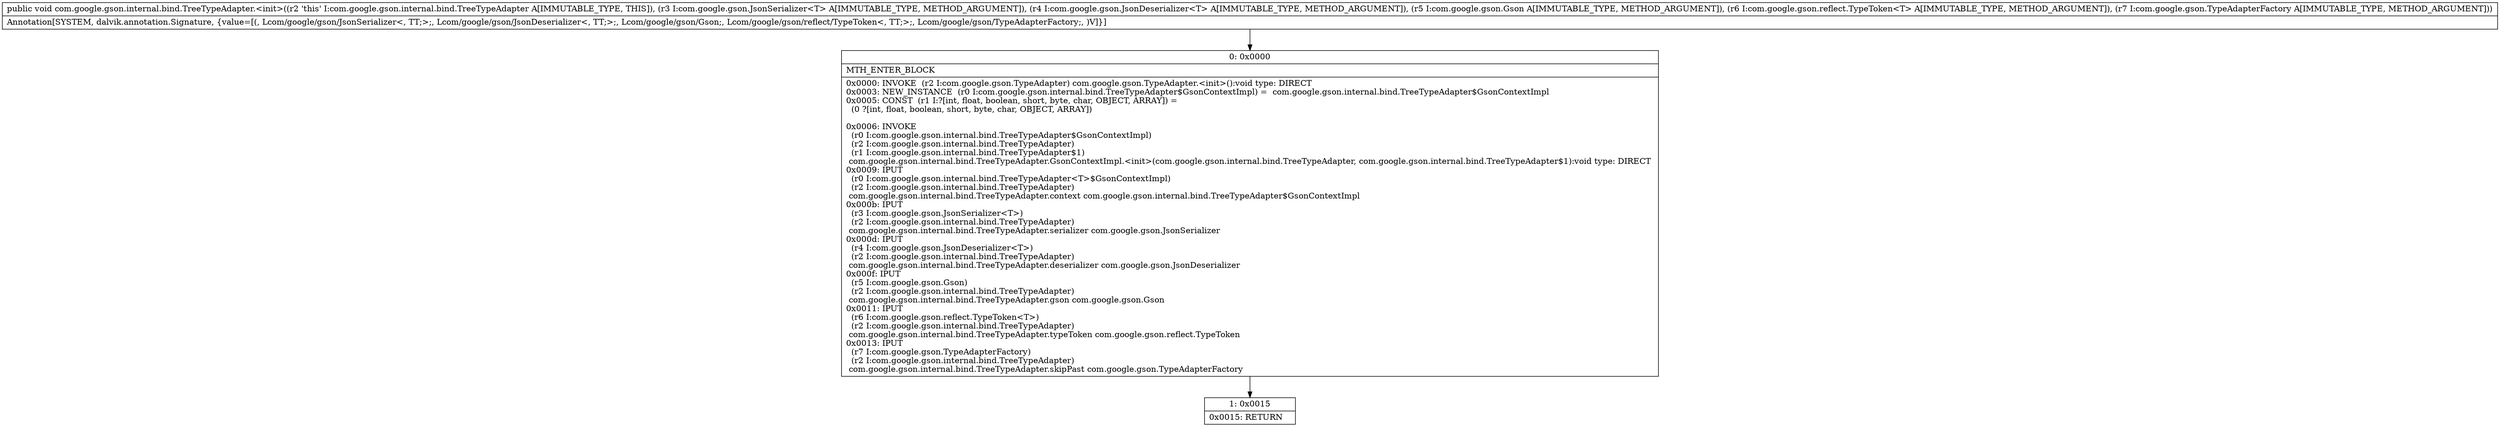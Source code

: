 digraph "CFG forcom.google.gson.internal.bind.TreeTypeAdapter.\<init\>(Lcom\/google\/gson\/JsonSerializer;Lcom\/google\/gson\/JsonDeserializer;Lcom\/google\/gson\/Gson;Lcom\/google\/gson\/reflect\/TypeToken;Lcom\/google\/gson\/TypeAdapterFactory;)V" {
Node_0 [shape=record,label="{0\:\ 0x0000|MTH_ENTER_BLOCK\l|0x0000: INVOKE  (r2 I:com.google.gson.TypeAdapter) com.google.gson.TypeAdapter.\<init\>():void type: DIRECT \l0x0003: NEW_INSTANCE  (r0 I:com.google.gson.internal.bind.TreeTypeAdapter$GsonContextImpl) =  com.google.gson.internal.bind.TreeTypeAdapter$GsonContextImpl \l0x0005: CONST  (r1 I:?[int, float, boolean, short, byte, char, OBJECT, ARRAY]) = \l  (0 ?[int, float, boolean, short, byte, char, OBJECT, ARRAY])\l \l0x0006: INVOKE  \l  (r0 I:com.google.gson.internal.bind.TreeTypeAdapter$GsonContextImpl)\l  (r2 I:com.google.gson.internal.bind.TreeTypeAdapter)\l  (r1 I:com.google.gson.internal.bind.TreeTypeAdapter$1)\l com.google.gson.internal.bind.TreeTypeAdapter.GsonContextImpl.\<init\>(com.google.gson.internal.bind.TreeTypeAdapter, com.google.gson.internal.bind.TreeTypeAdapter$1):void type: DIRECT \l0x0009: IPUT  \l  (r0 I:com.google.gson.internal.bind.TreeTypeAdapter\<T\>$GsonContextImpl)\l  (r2 I:com.google.gson.internal.bind.TreeTypeAdapter)\l com.google.gson.internal.bind.TreeTypeAdapter.context com.google.gson.internal.bind.TreeTypeAdapter$GsonContextImpl \l0x000b: IPUT  \l  (r3 I:com.google.gson.JsonSerializer\<T\>)\l  (r2 I:com.google.gson.internal.bind.TreeTypeAdapter)\l com.google.gson.internal.bind.TreeTypeAdapter.serializer com.google.gson.JsonSerializer \l0x000d: IPUT  \l  (r4 I:com.google.gson.JsonDeserializer\<T\>)\l  (r2 I:com.google.gson.internal.bind.TreeTypeAdapter)\l com.google.gson.internal.bind.TreeTypeAdapter.deserializer com.google.gson.JsonDeserializer \l0x000f: IPUT  \l  (r5 I:com.google.gson.Gson)\l  (r2 I:com.google.gson.internal.bind.TreeTypeAdapter)\l com.google.gson.internal.bind.TreeTypeAdapter.gson com.google.gson.Gson \l0x0011: IPUT  \l  (r6 I:com.google.gson.reflect.TypeToken\<T\>)\l  (r2 I:com.google.gson.internal.bind.TreeTypeAdapter)\l com.google.gson.internal.bind.TreeTypeAdapter.typeToken com.google.gson.reflect.TypeToken \l0x0013: IPUT  \l  (r7 I:com.google.gson.TypeAdapterFactory)\l  (r2 I:com.google.gson.internal.bind.TreeTypeAdapter)\l com.google.gson.internal.bind.TreeTypeAdapter.skipPast com.google.gson.TypeAdapterFactory \l}"];
Node_1 [shape=record,label="{1\:\ 0x0015|0x0015: RETURN   \l}"];
MethodNode[shape=record,label="{public void com.google.gson.internal.bind.TreeTypeAdapter.\<init\>((r2 'this' I:com.google.gson.internal.bind.TreeTypeAdapter A[IMMUTABLE_TYPE, THIS]), (r3 I:com.google.gson.JsonSerializer\<T\> A[IMMUTABLE_TYPE, METHOD_ARGUMENT]), (r4 I:com.google.gson.JsonDeserializer\<T\> A[IMMUTABLE_TYPE, METHOD_ARGUMENT]), (r5 I:com.google.gson.Gson A[IMMUTABLE_TYPE, METHOD_ARGUMENT]), (r6 I:com.google.gson.reflect.TypeToken\<T\> A[IMMUTABLE_TYPE, METHOD_ARGUMENT]), (r7 I:com.google.gson.TypeAdapterFactory A[IMMUTABLE_TYPE, METHOD_ARGUMENT]))  | Annotation[SYSTEM, dalvik.annotation.Signature, \{value=[(, Lcom\/google\/gson\/JsonSerializer\<, TT;\>;, Lcom\/google\/gson\/JsonDeserializer\<, TT;\>;, Lcom\/google\/gson\/Gson;, Lcom\/google\/gson\/reflect\/TypeToken\<, TT;\>;, Lcom\/google\/gson\/TypeAdapterFactory;, )V]\}]\l}"];
MethodNode -> Node_0;
Node_0 -> Node_1;
}

